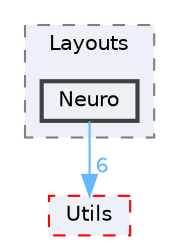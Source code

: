 digraph "Simulator/Layouts/Neuro"
{
 // LATEX_PDF_SIZE
  bgcolor="transparent";
  edge [fontname=Helvetica,fontsize=10,labelfontname=Helvetica,labelfontsize=10];
  node [fontname=Helvetica,fontsize=10,shape=box,height=0.2,width=0.4];
  compound=true
  subgraph clusterdir_3ac08e5f9efe403e3352678b4856c4fc {
    graph [ bgcolor="#edf0f7", pencolor="grey50", label="Layouts", fontname=Helvetica,fontsize=10 style="filled,dashed", URL="dir_3ac08e5f9efe403e3352678b4856c4fc.html",tooltip=""]
  dir_a9bec0fceaa6023d8353fb4f737cd950 [label="Neuro", fillcolor="#edf0f7", color="grey25", style="filled,bold", URL="dir_a9bec0fceaa6023d8353fb4f737cd950.html",tooltip=""];
  }
  dir_a0272814d0434af1122b2c8b7d064f8e [label="Utils", fillcolor="#edf0f7", color="red", style="filled,dashed", URL="dir_a0272814d0434af1122b2c8b7d064f8e.html",tooltip=""];
  dir_a9bec0fceaa6023d8353fb4f737cd950->dir_a0272814d0434af1122b2c8b7d064f8e [headlabel="6", labeldistance=1.5 headhref="dir_000011_000022.html" color="steelblue1" fontcolor="steelblue1"];
}
